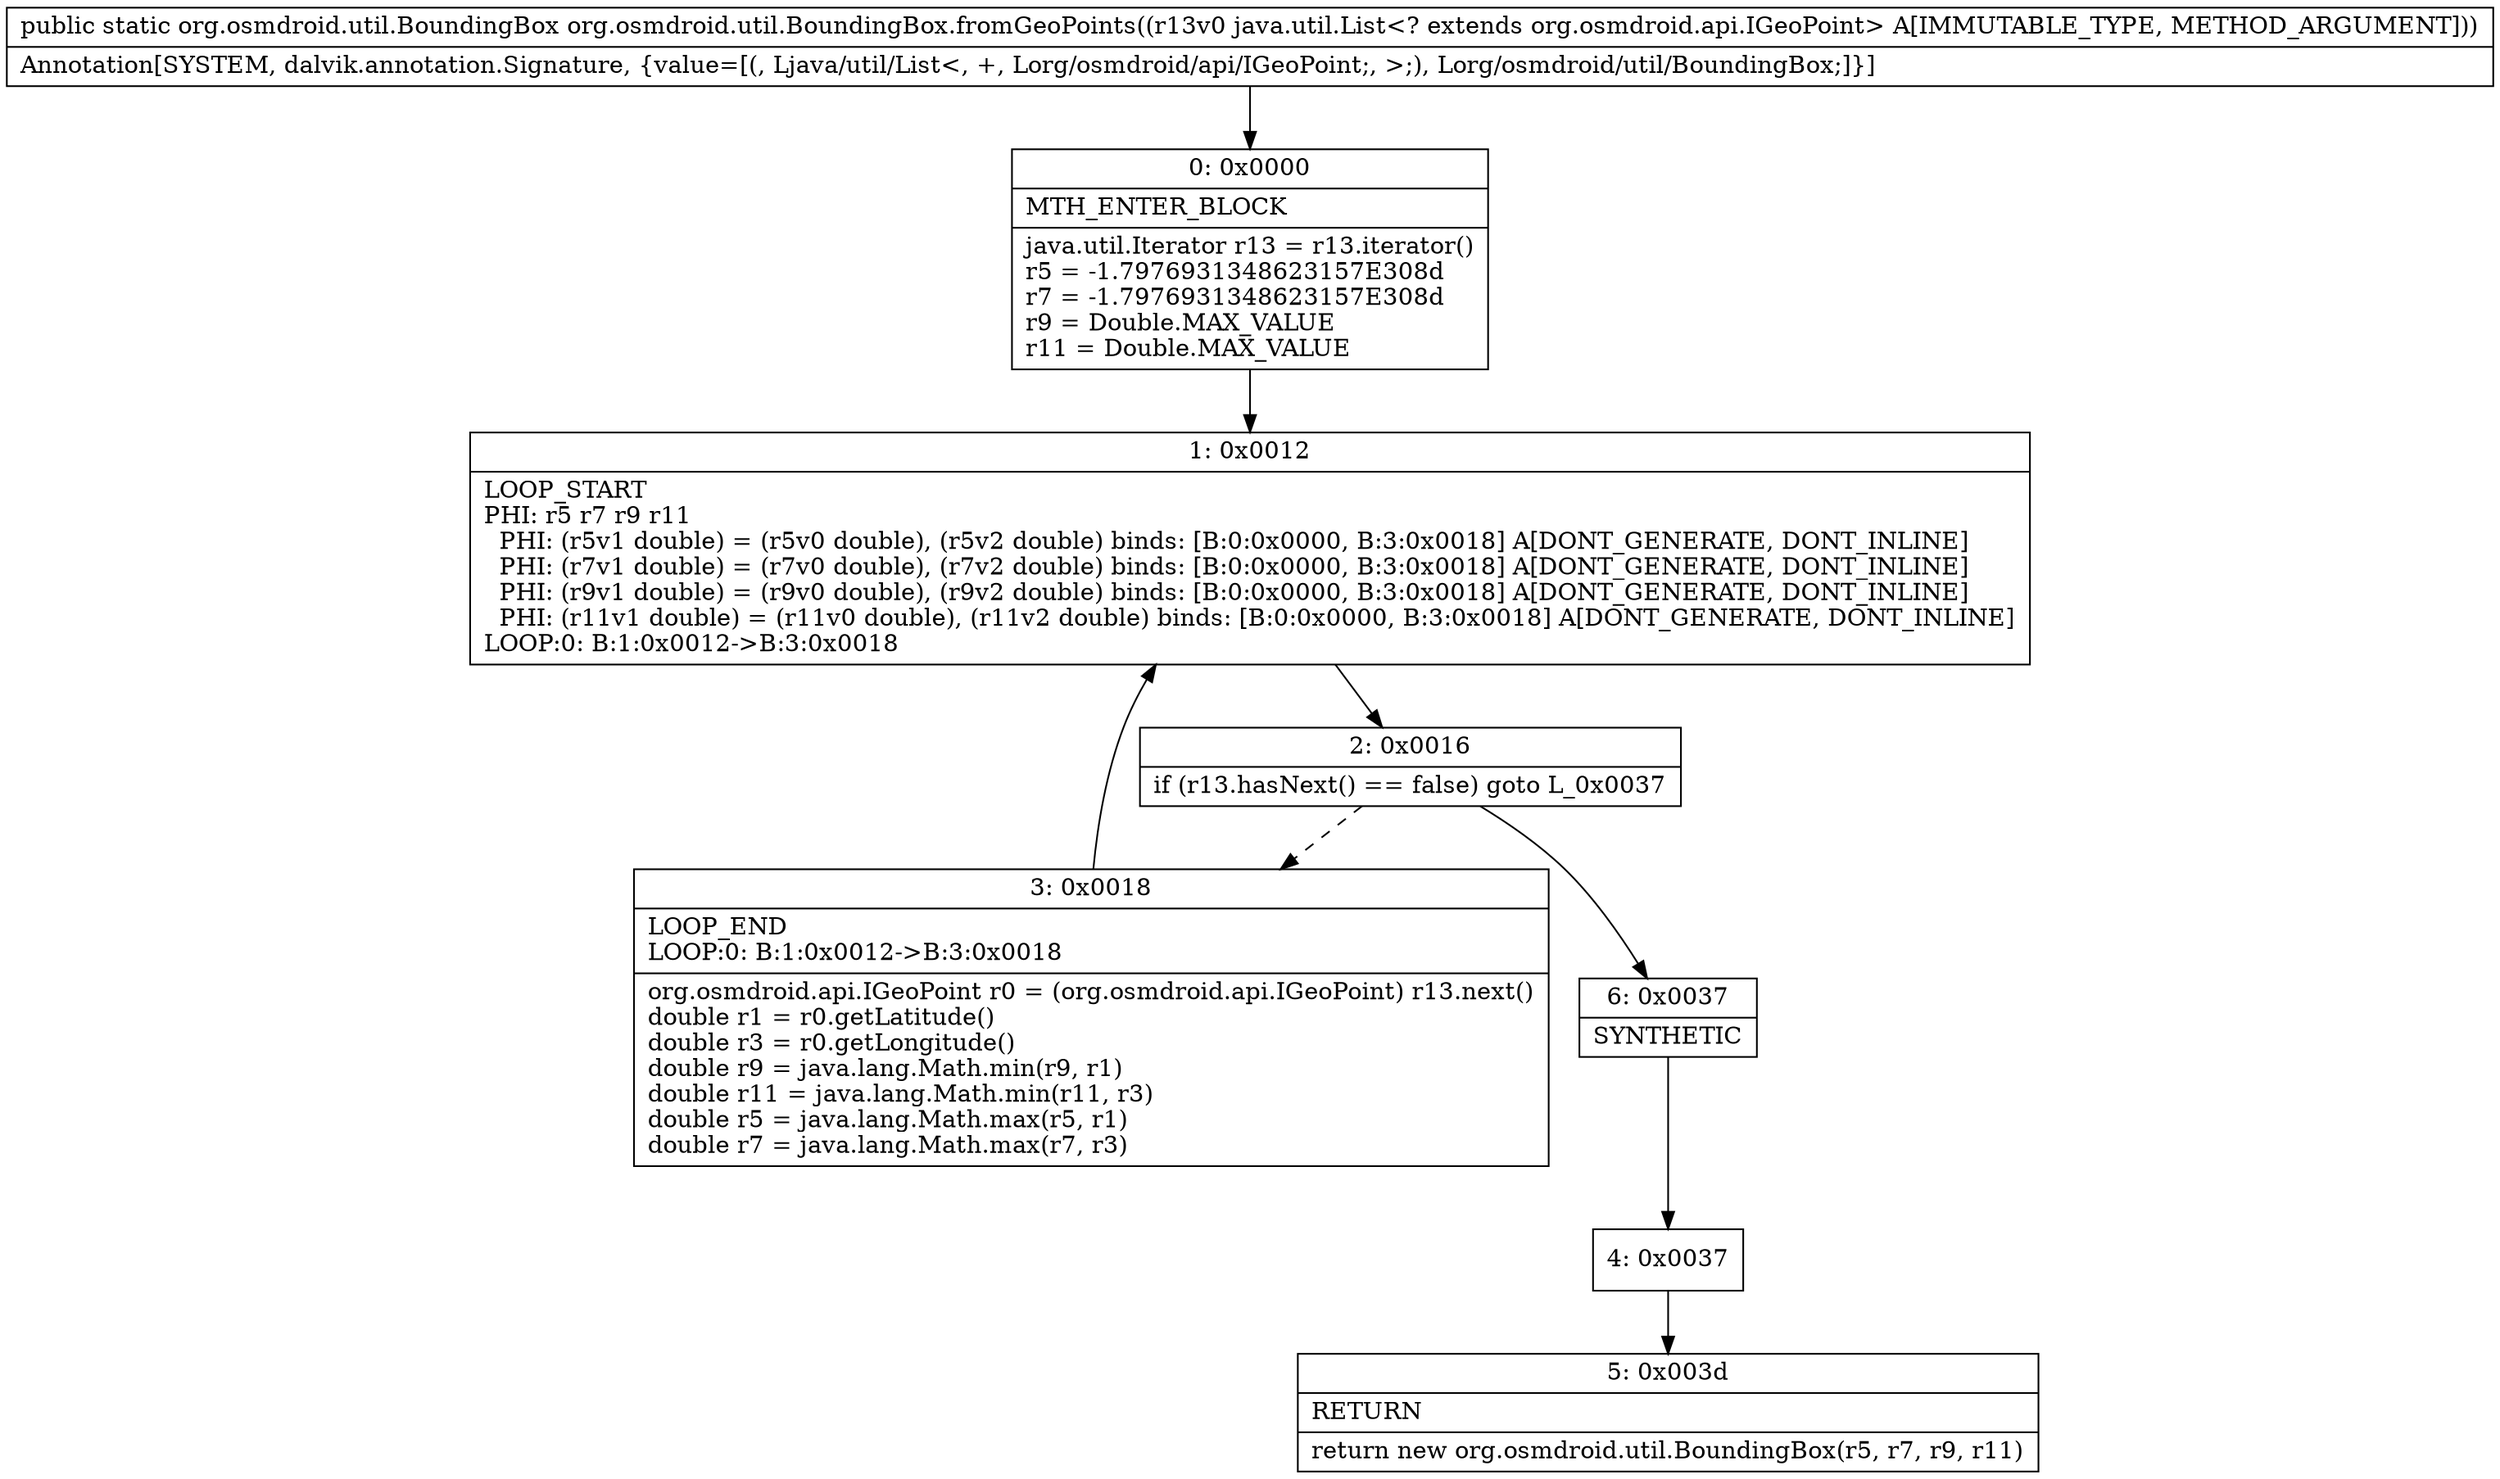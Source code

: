 digraph "CFG fororg.osmdroid.util.BoundingBox.fromGeoPoints(Ljava\/util\/List;)Lorg\/osmdroid\/util\/BoundingBox;" {
Node_0 [shape=record,label="{0\:\ 0x0000|MTH_ENTER_BLOCK\l|java.util.Iterator r13 = r13.iterator()\lr5 = \-1.7976931348623157E308d\lr7 = \-1.7976931348623157E308d\lr9 = Double.MAX_VALUE\lr11 = Double.MAX_VALUE\l}"];
Node_1 [shape=record,label="{1\:\ 0x0012|LOOP_START\lPHI: r5 r7 r9 r11 \l  PHI: (r5v1 double) = (r5v0 double), (r5v2 double) binds: [B:0:0x0000, B:3:0x0018] A[DONT_GENERATE, DONT_INLINE]\l  PHI: (r7v1 double) = (r7v0 double), (r7v2 double) binds: [B:0:0x0000, B:3:0x0018] A[DONT_GENERATE, DONT_INLINE]\l  PHI: (r9v1 double) = (r9v0 double), (r9v2 double) binds: [B:0:0x0000, B:3:0x0018] A[DONT_GENERATE, DONT_INLINE]\l  PHI: (r11v1 double) = (r11v0 double), (r11v2 double) binds: [B:0:0x0000, B:3:0x0018] A[DONT_GENERATE, DONT_INLINE]\lLOOP:0: B:1:0x0012\-\>B:3:0x0018\l}"];
Node_2 [shape=record,label="{2\:\ 0x0016|if (r13.hasNext() == false) goto L_0x0037\l}"];
Node_3 [shape=record,label="{3\:\ 0x0018|LOOP_END\lLOOP:0: B:1:0x0012\-\>B:3:0x0018\l|org.osmdroid.api.IGeoPoint r0 = (org.osmdroid.api.IGeoPoint) r13.next()\ldouble r1 = r0.getLatitude()\ldouble r3 = r0.getLongitude()\ldouble r9 = java.lang.Math.min(r9, r1)\ldouble r11 = java.lang.Math.min(r11, r3)\ldouble r5 = java.lang.Math.max(r5, r1)\ldouble r7 = java.lang.Math.max(r7, r3)\l}"];
Node_4 [shape=record,label="{4\:\ 0x0037}"];
Node_5 [shape=record,label="{5\:\ 0x003d|RETURN\l|return new org.osmdroid.util.BoundingBox(r5, r7, r9, r11)\l}"];
Node_6 [shape=record,label="{6\:\ 0x0037|SYNTHETIC\l}"];
MethodNode[shape=record,label="{public static org.osmdroid.util.BoundingBox org.osmdroid.util.BoundingBox.fromGeoPoints((r13v0 java.util.List\<? extends org.osmdroid.api.IGeoPoint\> A[IMMUTABLE_TYPE, METHOD_ARGUMENT]))  | Annotation[SYSTEM, dalvik.annotation.Signature, \{value=[(, Ljava\/util\/List\<, +, Lorg\/osmdroid\/api\/IGeoPoint;, \>;), Lorg\/osmdroid\/util\/BoundingBox;]\}]\l}"];
MethodNode -> Node_0;
Node_0 -> Node_1;
Node_1 -> Node_2;
Node_2 -> Node_3[style=dashed];
Node_2 -> Node_6;
Node_3 -> Node_1;
Node_4 -> Node_5;
Node_6 -> Node_4;
}

